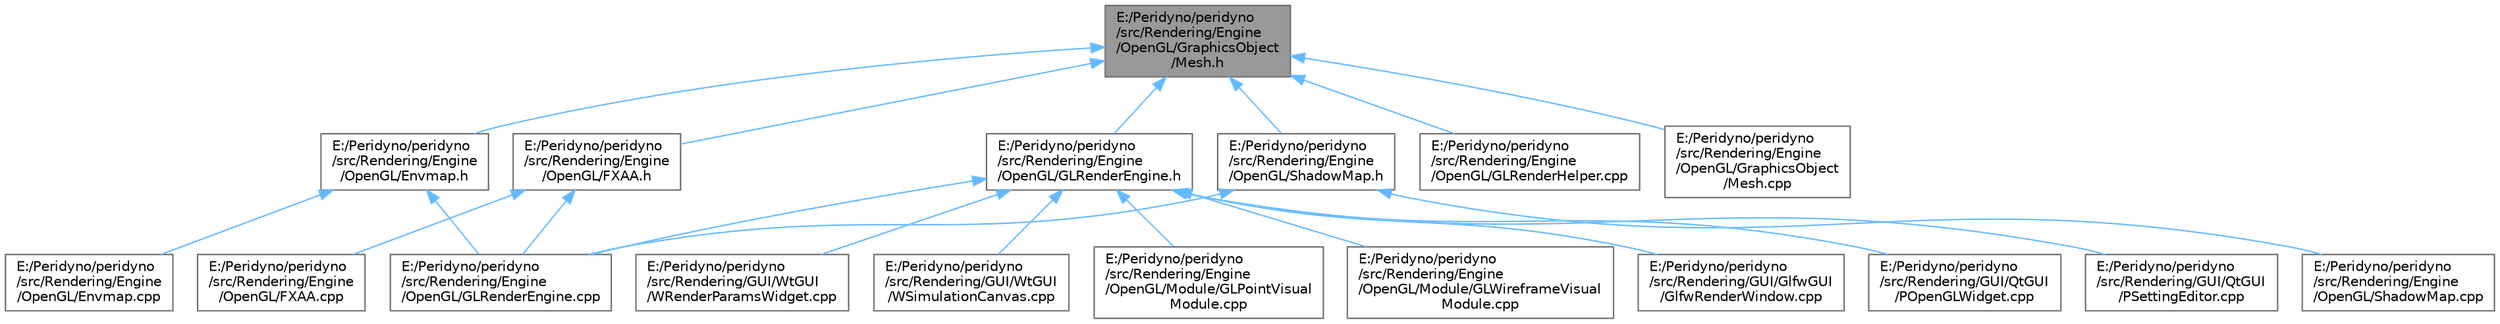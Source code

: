 digraph "E:/Peridyno/peridyno/src/Rendering/Engine/OpenGL/GraphicsObject/Mesh.h"
{
 // LATEX_PDF_SIZE
  bgcolor="transparent";
  edge [fontname=Helvetica,fontsize=10,labelfontname=Helvetica,labelfontsize=10];
  node [fontname=Helvetica,fontsize=10,shape=box,height=0.2,width=0.4];
  Node1 [id="Node000001",label="E:/Peridyno/peridyno\l/src/Rendering/Engine\l/OpenGL/GraphicsObject\l/Mesh.h",height=0.2,width=0.4,color="gray40", fillcolor="grey60", style="filled", fontcolor="black",tooltip=" "];
  Node1 -> Node2 [id="edge1_Node000001_Node000002",dir="back",color="steelblue1",style="solid",tooltip=" "];
  Node2 [id="Node000002",label="E:/Peridyno/peridyno\l/src/Rendering/Engine\l/OpenGL/Envmap.h",height=0.2,width=0.4,color="grey40", fillcolor="white", style="filled",URL="$_envmap_8h.html",tooltip=" "];
  Node2 -> Node3 [id="edge2_Node000002_Node000003",dir="back",color="steelblue1",style="solid",tooltip=" "];
  Node3 [id="Node000003",label="E:/Peridyno/peridyno\l/src/Rendering/Engine\l/OpenGL/Envmap.cpp",height=0.2,width=0.4,color="grey40", fillcolor="white", style="filled",URL="$_envmap_8cpp.html",tooltip=" "];
  Node2 -> Node4 [id="edge3_Node000002_Node000004",dir="back",color="steelblue1",style="solid",tooltip=" "];
  Node4 [id="Node000004",label="E:/Peridyno/peridyno\l/src/Rendering/Engine\l/OpenGL/GLRenderEngine.cpp",height=0.2,width=0.4,color="grey40", fillcolor="white", style="filled",URL="$_g_l_render_engine_8cpp.html",tooltip=" "];
  Node1 -> Node5 [id="edge4_Node000001_Node000005",dir="back",color="steelblue1",style="solid",tooltip=" "];
  Node5 [id="Node000005",label="E:/Peridyno/peridyno\l/src/Rendering/Engine\l/OpenGL/FXAA.h",height=0.2,width=0.4,color="grey40", fillcolor="white", style="filled",URL="$_f_x_a_a_8h.html",tooltip=" "];
  Node5 -> Node6 [id="edge5_Node000005_Node000006",dir="back",color="steelblue1",style="solid",tooltip=" "];
  Node6 [id="Node000006",label="E:/Peridyno/peridyno\l/src/Rendering/Engine\l/OpenGL/FXAA.cpp",height=0.2,width=0.4,color="grey40", fillcolor="white", style="filled",URL="$_f_x_a_a_8cpp.html",tooltip=" "];
  Node5 -> Node4 [id="edge6_Node000005_Node000004",dir="back",color="steelblue1",style="solid",tooltip=" "];
  Node1 -> Node7 [id="edge7_Node000001_Node000007",dir="back",color="steelblue1",style="solid",tooltip=" "];
  Node7 [id="Node000007",label="E:/Peridyno/peridyno\l/src/Rendering/Engine\l/OpenGL/GLRenderEngine.h",height=0.2,width=0.4,color="grey40", fillcolor="white", style="filled",URL="$_g_l_render_engine_8h.html",tooltip=" "];
  Node7 -> Node4 [id="edge8_Node000007_Node000004",dir="back",color="steelblue1",style="solid",tooltip=" "];
  Node7 -> Node8 [id="edge9_Node000007_Node000008",dir="back",color="steelblue1",style="solid",tooltip=" "];
  Node8 [id="Node000008",label="E:/Peridyno/peridyno\l/src/Rendering/Engine\l/OpenGL/Module/GLPointVisual\lModule.cpp",height=0.2,width=0.4,color="grey40", fillcolor="white", style="filled",URL="$_g_l_point_visual_module_8cpp.html",tooltip=" "];
  Node7 -> Node9 [id="edge10_Node000007_Node000009",dir="back",color="steelblue1",style="solid",tooltip=" "];
  Node9 [id="Node000009",label="E:/Peridyno/peridyno\l/src/Rendering/Engine\l/OpenGL/Module/GLWireframeVisual\lModule.cpp",height=0.2,width=0.4,color="grey40", fillcolor="white", style="filled",URL="$_g_l_wireframe_visual_module_8cpp.html",tooltip=" "];
  Node7 -> Node10 [id="edge11_Node000007_Node000010",dir="back",color="steelblue1",style="solid",tooltip=" "];
  Node10 [id="Node000010",label="E:/Peridyno/peridyno\l/src/Rendering/GUI/GlfwGUI\l/GlfwRenderWindow.cpp",height=0.2,width=0.4,color="grey40", fillcolor="white", style="filled",URL="$_glfw_render_window_8cpp.html",tooltip=" "];
  Node7 -> Node11 [id="edge12_Node000007_Node000011",dir="back",color="steelblue1",style="solid",tooltip=" "];
  Node11 [id="Node000011",label="E:/Peridyno/peridyno\l/src/Rendering/GUI/QtGUI\l/POpenGLWidget.cpp",height=0.2,width=0.4,color="grey40", fillcolor="white", style="filled",URL="$_p_open_g_l_widget_8cpp.html",tooltip=" "];
  Node7 -> Node12 [id="edge13_Node000007_Node000012",dir="back",color="steelblue1",style="solid",tooltip=" "];
  Node12 [id="Node000012",label="E:/Peridyno/peridyno\l/src/Rendering/GUI/QtGUI\l/PSettingEditor.cpp",height=0.2,width=0.4,color="grey40", fillcolor="white", style="filled",URL="$_p_setting_editor_8cpp.html",tooltip=" "];
  Node7 -> Node13 [id="edge14_Node000007_Node000013",dir="back",color="steelblue1",style="solid",tooltip=" "];
  Node13 [id="Node000013",label="E:/Peridyno/peridyno\l/src/Rendering/GUI/WtGUI\l/WRenderParamsWidget.cpp",height=0.2,width=0.4,color="grey40", fillcolor="white", style="filled",URL="$_w_render_params_widget_8cpp.html",tooltip=" "];
  Node7 -> Node14 [id="edge15_Node000007_Node000014",dir="back",color="steelblue1",style="solid",tooltip=" "];
  Node14 [id="Node000014",label="E:/Peridyno/peridyno\l/src/Rendering/GUI/WtGUI\l/WSimulationCanvas.cpp",height=0.2,width=0.4,color="grey40", fillcolor="white", style="filled",URL="$_w_simulation_canvas_8cpp.html",tooltip=" "];
  Node1 -> Node15 [id="edge16_Node000001_Node000015",dir="back",color="steelblue1",style="solid",tooltip=" "];
  Node15 [id="Node000015",label="E:/Peridyno/peridyno\l/src/Rendering/Engine\l/OpenGL/GLRenderHelper.cpp",height=0.2,width=0.4,color="grey40", fillcolor="white", style="filled",URL="$_g_l_render_helper_8cpp.html",tooltip=" "];
  Node1 -> Node16 [id="edge17_Node000001_Node000016",dir="back",color="steelblue1",style="solid",tooltip=" "];
  Node16 [id="Node000016",label="E:/Peridyno/peridyno\l/src/Rendering/Engine\l/OpenGL/GraphicsObject\l/Mesh.cpp",height=0.2,width=0.4,color="grey40", fillcolor="white", style="filled",URL="$_mesh_8cpp.html",tooltip=" "];
  Node1 -> Node17 [id="edge18_Node000001_Node000017",dir="back",color="steelblue1",style="solid",tooltip=" "];
  Node17 [id="Node000017",label="E:/Peridyno/peridyno\l/src/Rendering/Engine\l/OpenGL/ShadowMap.h",height=0.2,width=0.4,color="grey40", fillcolor="white", style="filled",URL="$_shadow_map_8h.html",tooltip=" "];
  Node17 -> Node4 [id="edge19_Node000017_Node000004",dir="back",color="steelblue1",style="solid",tooltip=" "];
  Node17 -> Node18 [id="edge20_Node000017_Node000018",dir="back",color="steelblue1",style="solid",tooltip=" "];
  Node18 [id="Node000018",label="E:/Peridyno/peridyno\l/src/Rendering/Engine\l/OpenGL/ShadowMap.cpp",height=0.2,width=0.4,color="grey40", fillcolor="white", style="filled",URL="$_shadow_map_8cpp.html",tooltip=" "];
}
